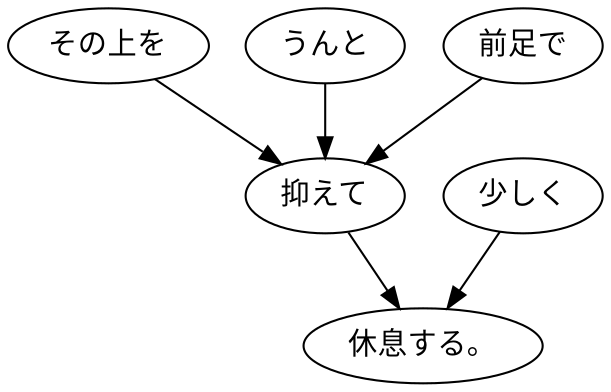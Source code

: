digraph graph3999 {
	node0 [label="その上を"];
	node1 [label="うんと"];
	node2 [label="前足で"];
	node3 [label="抑えて"];
	node4 [label="少しく"];
	node5 [label="休息する。"];
	node0 -> node3;
	node1 -> node3;
	node2 -> node3;
	node3 -> node5;
	node4 -> node5;
}
